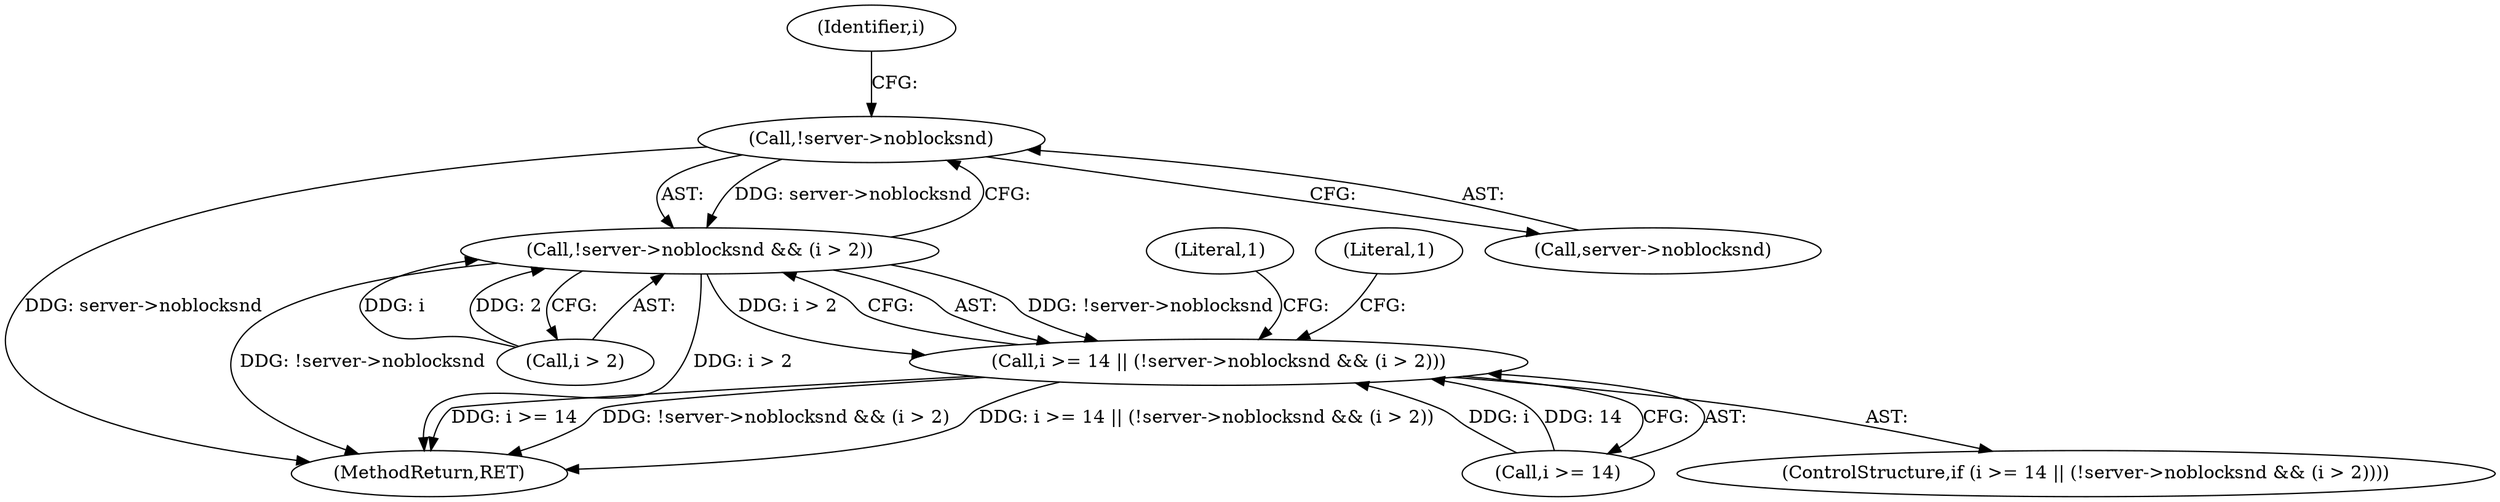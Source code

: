 digraph "0_linux_ea702b80e0bbb2448e201472127288beb82ca2fe@pointer" {
"1000250" [label="(Call,!server->noblocksnd)"];
"1000249" [label="(Call,!server->noblocksnd && (i > 2))"];
"1000245" [label="(Call,i >= 14 || (!server->noblocksnd && (i > 2)))"];
"1000383" [label="(MethodReturn,RET)"];
"1000255" [label="(Identifier,i)"];
"1000250" [label="(Call,!server->noblocksnd)"];
"1000246" [label="(Call,i >= 14)"];
"1000254" [label="(Call,i > 2)"];
"1000269" [label="(Literal,1)"];
"1000251" [label="(Call,server->noblocksnd)"];
"1000245" [label="(Call,i >= 14 || (!server->noblocksnd && (i > 2)))"];
"1000259" [label="(Literal,1)"];
"1000249" [label="(Call,!server->noblocksnd && (i > 2))"];
"1000244" [label="(ControlStructure,if (i >= 14 || (!server->noblocksnd && (i > 2))))"];
"1000250" -> "1000249"  [label="AST: "];
"1000250" -> "1000251"  [label="CFG: "];
"1000251" -> "1000250"  [label="AST: "];
"1000255" -> "1000250"  [label="CFG: "];
"1000249" -> "1000250"  [label="CFG: "];
"1000250" -> "1000383"  [label="DDG: server->noblocksnd"];
"1000250" -> "1000249"  [label="DDG: server->noblocksnd"];
"1000249" -> "1000245"  [label="AST: "];
"1000249" -> "1000254"  [label="CFG: "];
"1000254" -> "1000249"  [label="AST: "];
"1000245" -> "1000249"  [label="CFG: "];
"1000249" -> "1000383"  [label="DDG: i > 2"];
"1000249" -> "1000383"  [label="DDG: !server->noblocksnd"];
"1000249" -> "1000245"  [label="DDG: !server->noblocksnd"];
"1000249" -> "1000245"  [label="DDG: i > 2"];
"1000254" -> "1000249"  [label="DDG: i"];
"1000254" -> "1000249"  [label="DDG: 2"];
"1000245" -> "1000244"  [label="AST: "];
"1000245" -> "1000246"  [label="CFG: "];
"1000246" -> "1000245"  [label="AST: "];
"1000259" -> "1000245"  [label="CFG: "];
"1000269" -> "1000245"  [label="CFG: "];
"1000245" -> "1000383"  [label="DDG: i >= 14 || (!server->noblocksnd && (i > 2))"];
"1000245" -> "1000383"  [label="DDG: i >= 14"];
"1000245" -> "1000383"  [label="DDG: !server->noblocksnd && (i > 2)"];
"1000246" -> "1000245"  [label="DDG: i"];
"1000246" -> "1000245"  [label="DDG: 14"];
}
